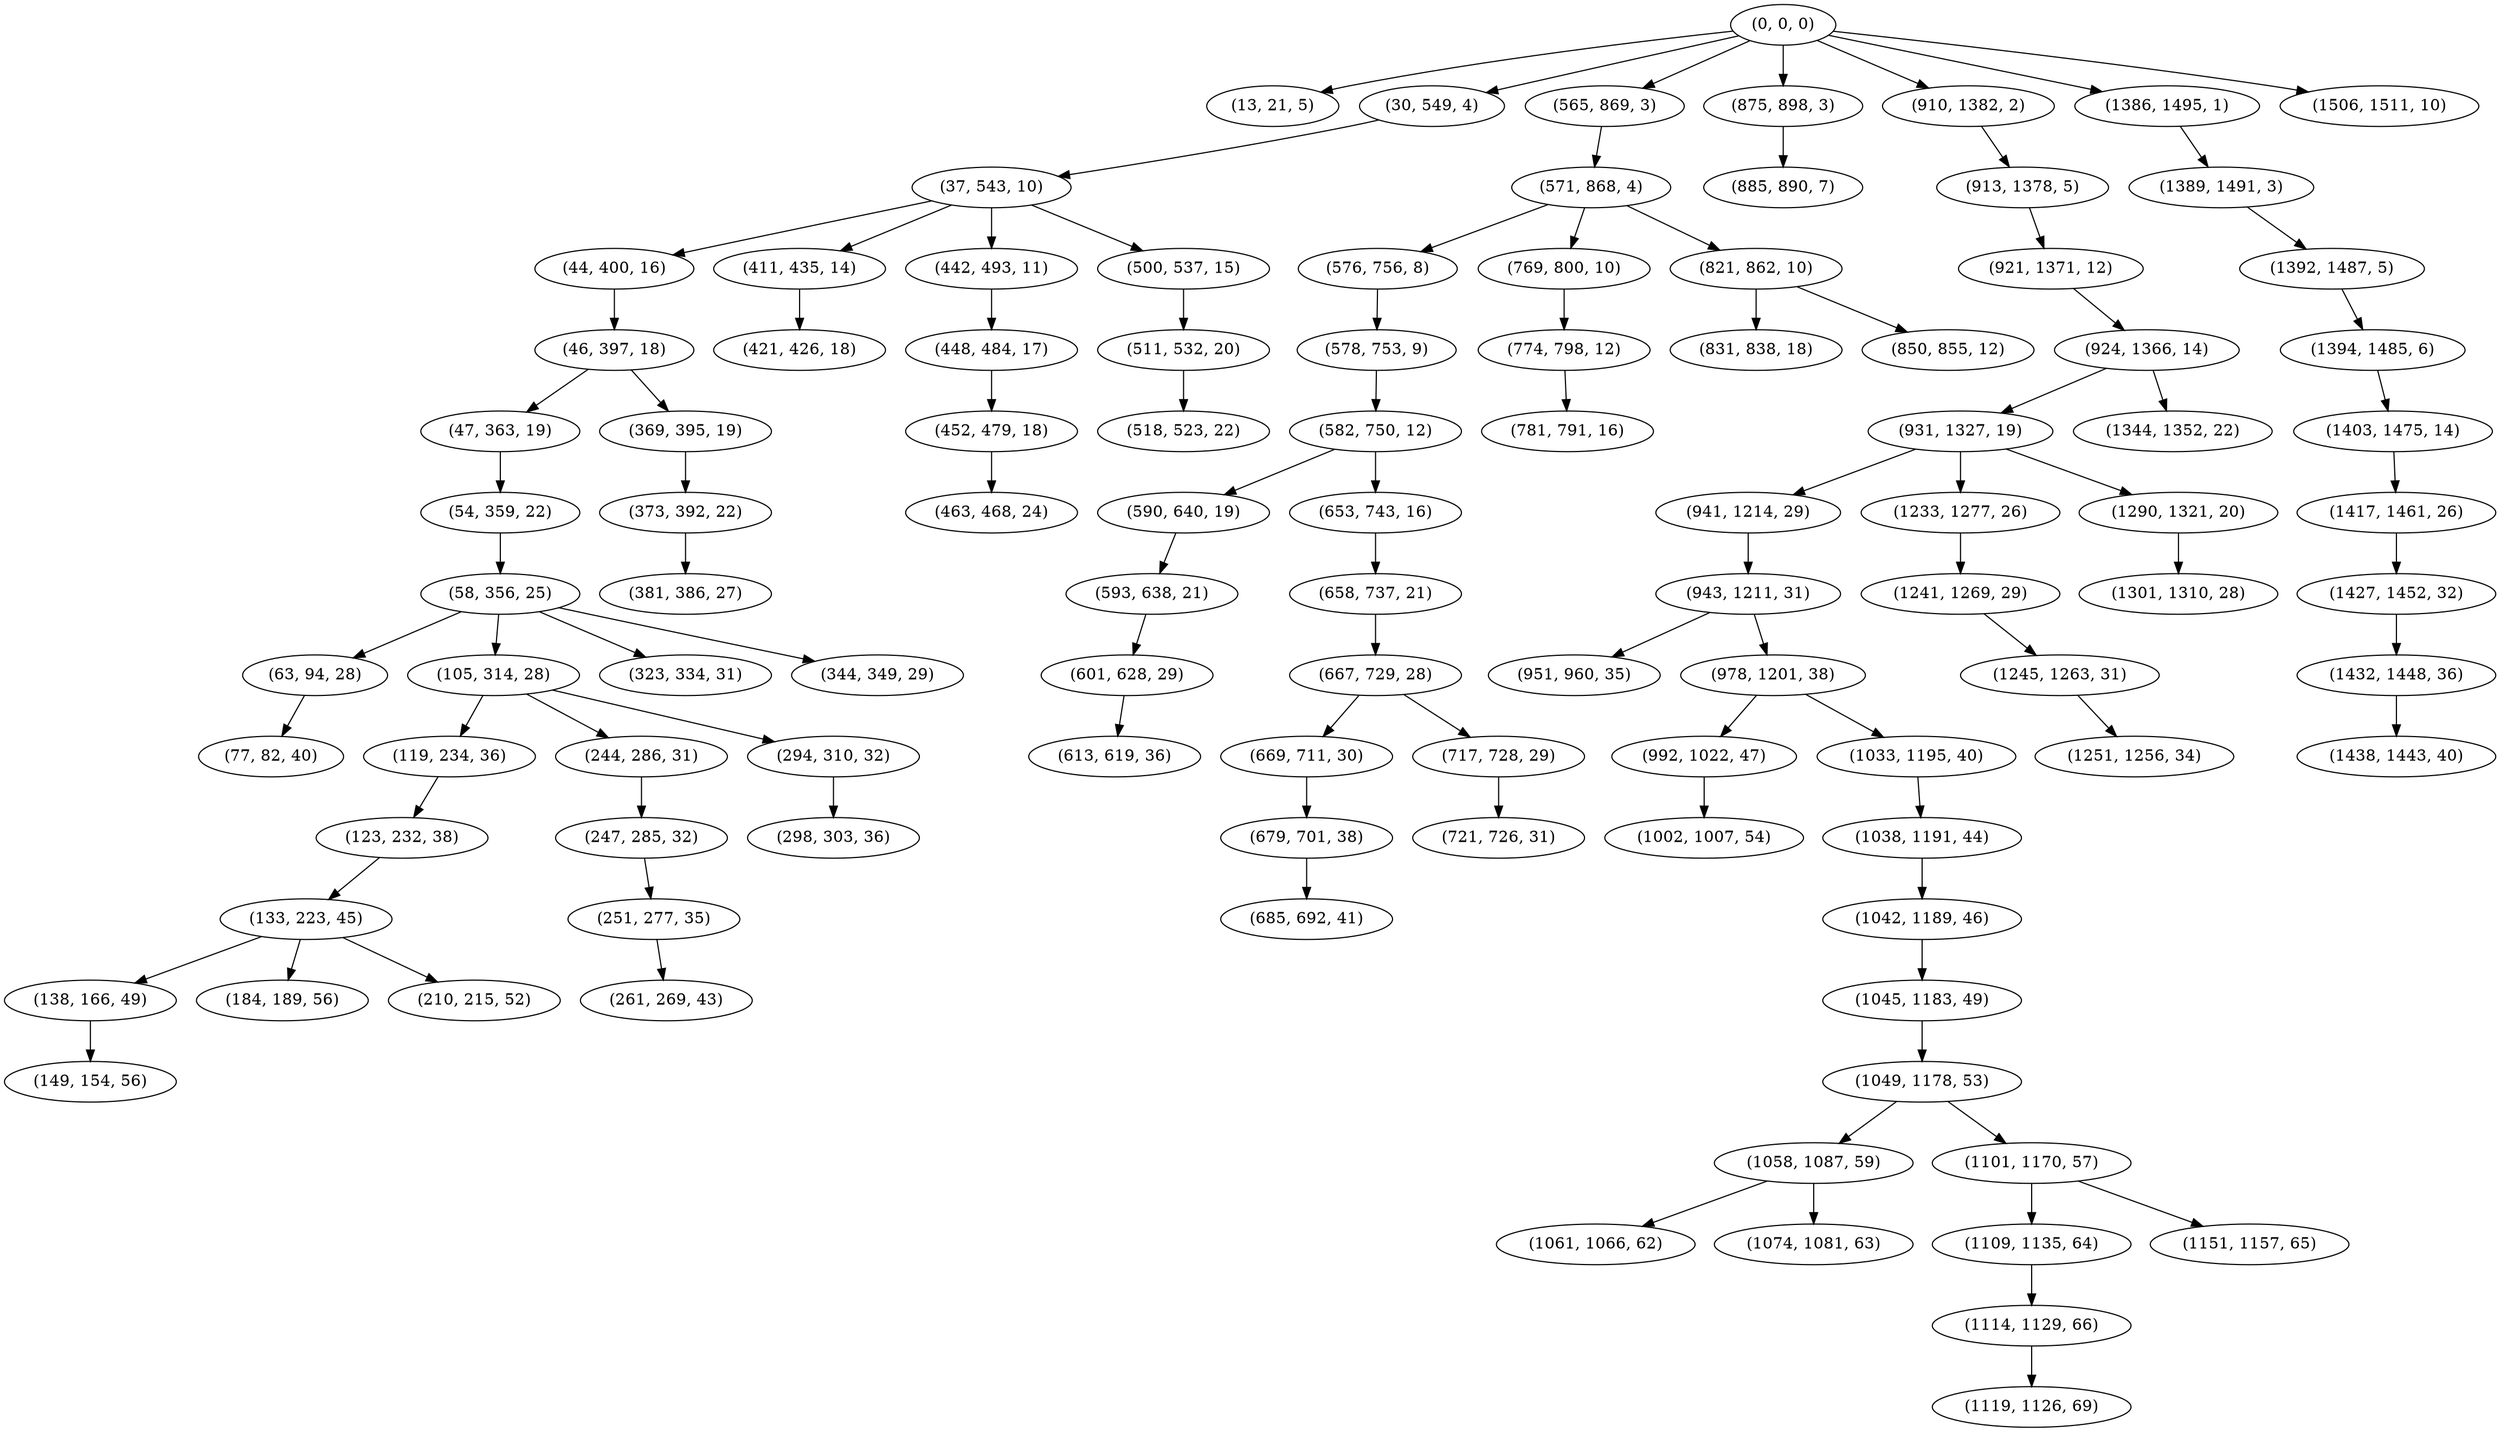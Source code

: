 digraph tree {
    "(0, 0, 0)";
    "(13, 21, 5)";
    "(30, 549, 4)";
    "(37, 543, 10)";
    "(44, 400, 16)";
    "(46, 397, 18)";
    "(47, 363, 19)";
    "(54, 359, 22)";
    "(58, 356, 25)";
    "(63, 94, 28)";
    "(77, 82, 40)";
    "(105, 314, 28)";
    "(119, 234, 36)";
    "(123, 232, 38)";
    "(133, 223, 45)";
    "(138, 166, 49)";
    "(149, 154, 56)";
    "(184, 189, 56)";
    "(210, 215, 52)";
    "(244, 286, 31)";
    "(247, 285, 32)";
    "(251, 277, 35)";
    "(261, 269, 43)";
    "(294, 310, 32)";
    "(298, 303, 36)";
    "(323, 334, 31)";
    "(344, 349, 29)";
    "(369, 395, 19)";
    "(373, 392, 22)";
    "(381, 386, 27)";
    "(411, 435, 14)";
    "(421, 426, 18)";
    "(442, 493, 11)";
    "(448, 484, 17)";
    "(452, 479, 18)";
    "(463, 468, 24)";
    "(500, 537, 15)";
    "(511, 532, 20)";
    "(518, 523, 22)";
    "(565, 869, 3)";
    "(571, 868, 4)";
    "(576, 756, 8)";
    "(578, 753, 9)";
    "(582, 750, 12)";
    "(590, 640, 19)";
    "(593, 638, 21)";
    "(601, 628, 29)";
    "(613, 619, 36)";
    "(653, 743, 16)";
    "(658, 737, 21)";
    "(667, 729, 28)";
    "(669, 711, 30)";
    "(679, 701, 38)";
    "(685, 692, 41)";
    "(717, 728, 29)";
    "(721, 726, 31)";
    "(769, 800, 10)";
    "(774, 798, 12)";
    "(781, 791, 16)";
    "(821, 862, 10)";
    "(831, 838, 18)";
    "(850, 855, 12)";
    "(875, 898, 3)";
    "(885, 890, 7)";
    "(910, 1382, 2)";
    "(913, 1378, 5)";
    "(921, 1371, 12)";
    "(924, 1366, 14)";
    "(931, 1327, 19)";
    "(941, 1214, 29)";
    "(943, 1211, 31)";
    "(951, 960, 35)";
    "(978, 1201, 38)";
    "(992, 1022, 47)";
    "(1002, 1007, 54)";
    "(1033, 1195, 40)";
    "(1038, 1191, 44)";
    "(1042, 1189, 46)";
    "(1045, 1183, 49)";
    "(1049, 1178, 53)";
    "(1058, 1087, 59)";
    "(1061, 1066, 62)";
    "(1074, 1081, 63)";
    "(1101, 1170, 57)";
    "(1109, 1135, 64)";
    "(1114, 1129, 66)";
    "(1119, 1126, 69)";
    "(1151, 1157, 65)";
    "(1233, 1277, 26)";
    "(1241, 1269, 29)";
    "(1245, 1263, 31)";
    "(1251, 1256, 34)";
    "(1290, 1321, 20)";
    "(1301, 1310, 28)";
    "(1344, 1352, 22)";
    "(1386, 1495, 1)";
    "(1389, 1491, 3)";
    "(1392, 1487, 5)";
    "(1394, 1485, 6)";
    "(1403, 1475, 14)";
    "(1417, 1461, 26)";
    "(1427, 1452, 32)";
    "(1432, 1448, 36)";
    "(1438, 1443, 40)";
    "(1506, 1511, 10)";
    "(0, 0, 0)" -> "(13, 21, 5)";
    "(0, 0, 0)" -> "(30, 549, 4)";
    "(0, 0, 0)" -> "(565, 869, 3)";
    "(0, 0, 0)" -> "(875, 898, 3)";
    "(0, 0, 0)" -> "(910, 1382, 2)";
    "(0, 0, 0)" -> "(1386, 1495, 1)";
    "(0, 0, 0)" -> "(1506, 1511, 10)";
    "(30, 549, 4)" -> "(37, 543, 10)";
    "(37, 543, 10)" -> "(44, 400, 16)";
    "(37, 543, 10)" -> "(411, 435, 14)";
    "(37, 543, 10)" -> "(442, 493, 11)";
    "(37, 543, 10)" -> "(500, 537, 15)";
    "(44, 400, 16)" -> "(46, 397, 18)";
    "(46, 397, 18)" -> "(47, 363, 19)";
    "(46, 397, 18)" -> "(369, 395, 19)";
    "(47, 363, 19)" -> "(54, 359, 22)";
    "(54, 359, 22)" -> "(58, 356, 25)";
    "(58, 356, 25)" -> "(63, 94, 28)";
    "(58, 356, 25)" -> "(105, 314, 28)";
    "(58, 356, 25)" -> "(323, 334, 31)";
    "(58, 356, 25)" -> "(344, 349, 29)";
    "(63, 94, 28)" -> "(77, 82, 40)";
    "(105, 314, 28)" -> "(119, 234, 36)";
    "(105, 314, 28)" -> "(244, 286, 31)";
    "(105, 314, 28)" -> "(294, 310, 32)";
    "(119, 234, 36)" -> "(123, 232, 38)";
    "(123, 232, 38)" -> "(133, 223, 45)";
    "(133, 223, 45)" -> "(138, 166, 49)";
    "(133, 223, 45)" -> "(184, 189, 56)";
    "(133, 223, 45)" -> "(210, 215, 52)";
    "(138, 166, 49)" -> "(149, 154, 56)";
    "(244, 286, 31)" -> "(247, 285, 32)";
    "(247, 285, 32)" -> "(251, 277, 35)";
    "(251, 277, 35)" -> "(261, 269, 43)";
    "(294, 310, 32)" -> "(298, 303, 36)";
    "(369, 395, 19)" -> "(373, 392, 22)";
    "(373, 392, 22)" -> "(381, 386, 27)";
    "(411, 435, 14)" -> "(421, 426, 18)";
    "(442, 493, 11)" -> "(448, 484, 17)";
    "(448, 484, 17)" -> "(452, 479, 18)";
    "(452, 479, 18)" -> "(463, 468, 24)";
    "(500, 537, 15)" -> "(511, 532, 20)";
    "(511, 532, 20)" -> "(518, 523, 22)";
    "(565, 869, 3)" -> "(571, 868, 4)";
    "(571, 868, 4)" -> "(576, 756, 8)";
    "(571, 868, 4)" -> "(769, 800, 10)";
    "(571, 868, 4)" -> "(821, 862, 10)";
    "(576, 756, 8)" -> "(578, 753, 9)";
    "(578, 753, 9)" -> "(582, 750, 12)";
    "(582, 750, 12)" -> "(590, 640, 19)";
    "(582, 750, 12)" -> "(653, 743, 16)";
    "(590, 640, 19)" -> "(593, 638, 21)";
    "(593, 638, 21)" -> "(601, 628, 29)";
    "(601, 628, 29)" -> "(613, 619, 36)";
    "(653, 743, 16)" -> "(658, 737, 21)";
    "(658, 737, 21)" -> "(667, 729, 28)";
    "(667, 729, 28)" -> "(669, 711, 30)";
    "(667, 729, 28)" -> "(717, 728, 29)";
    "(669, 711, 30)" -> "(679, 701, 38)";
    "(679, 701, 38)" -> "(685, 692, 41)";
    "(717, 728, 29)" -> "(721, 726, 31)";
    "(769, 800, 10)" -> "(774, 798, 12)";
    "(774, 798, 12)" -> "(781, 791, 16)";
    "(821, 862, 10)" -> "(831, 838, 18)";
    "(821, 862, 10)" -> "(850, 855, 12)";
    "(875, 898, 3)" -> "(885, 890, 7)";
    "(910, 1382, 2)" -> "(913, 1378, 5)";
    "(913, 1378, 5)" -> "(921, 1371, 12)";
    "(921, 1371, 12)" -> "(924, 1366, 14)";
    "(924, 1366, 14)" -> "(931, 1327, 19)";
    "(924, 1366, 14)" -> "(1344, 1352, 22)";
    "(931, 1327, 19)" -> "(941, 1214, 29)";
    "(931, 1327, 19)" -> "(1233, 1277, 26)";
    "(931, 1327, 19)" -> "(1290, 1321, 20)";
    "(941, 1214, 29)" -> "(943, 1211, 31)";
    "(943, 1211, 31)" -> "(951, 960, 35)";
    "(943, 1211, 31)" -> "(978, 1201, 38)";
    "(978, 1201, 38)" -> "(992, 1022, 47)";
    "(978, 1201, 38)" -> "(1033, 1195, 40)";
    "(992, 1022, 47)" -> "(1002, 1007, 54)";
    "(1033, 1195, 40)" -> "(1038, 1191, 44)";
    "(1038, 1191, 44)" -> "(1042, 1189, 46)";
    "(1042, 1189, 46)" -> "(1045, 1183, 49)";
    "(1045, 1183, 49)" -> "(1049, 1178, 53)";
    "(1049, 1178, 53)" -> "(1058, 1087, 59)";
    "(1049, 1178, 53)" -> "(1101, 1170, 57)";
    "(1058, 1087, 59)" -> "(1061, 1066, 62)";
    "(1058, 1087, 59)" -> "(1074, 1081, 63)";
    "(1101, 1170, 57)" -> "(1109, 1135, 64)";
    "(1101, 1170, 57)" -> "(1151, 1157, 65)";
    "(1109, 1135, 64)" -> "(1114, 1129, 66)";
    "(1114, 1129, 66)" -> "(1119, 1126, 69)";
    "(1233, 1277, 26)" -> "(1241, 1269, 29)";
    "(1241, 1269, 29)" -> "(1245, 1263, 31)";
    "(1245, 1263, 31)" -> "(1251, 1256, 34)";
    "(1290, 1321, 20)" -> "(1301, 1310, 28)";
    "(1386, 1495, 1)" -> "(1389, 1491, 3)";
    "(1389, 1491, 3)" -> "(1392, 1487, 5)";
    "(1392, 1487, 5)" -> "(1394, 1485, 6)";
    "(1394, 1485, 6)" -> "(1403, 1475, 14)";
    "(1403, 1475, 14)" -> "(1417, 1461, 26)";
    "(1417, 1461, 26)" -> "(1427, 1452, 32)";
    "(1427, 1452, 32)" -> "(1432, 1448, 36)";
    "(1432, 1448, 36)" -> "(1438, 1443, 40)";
}
